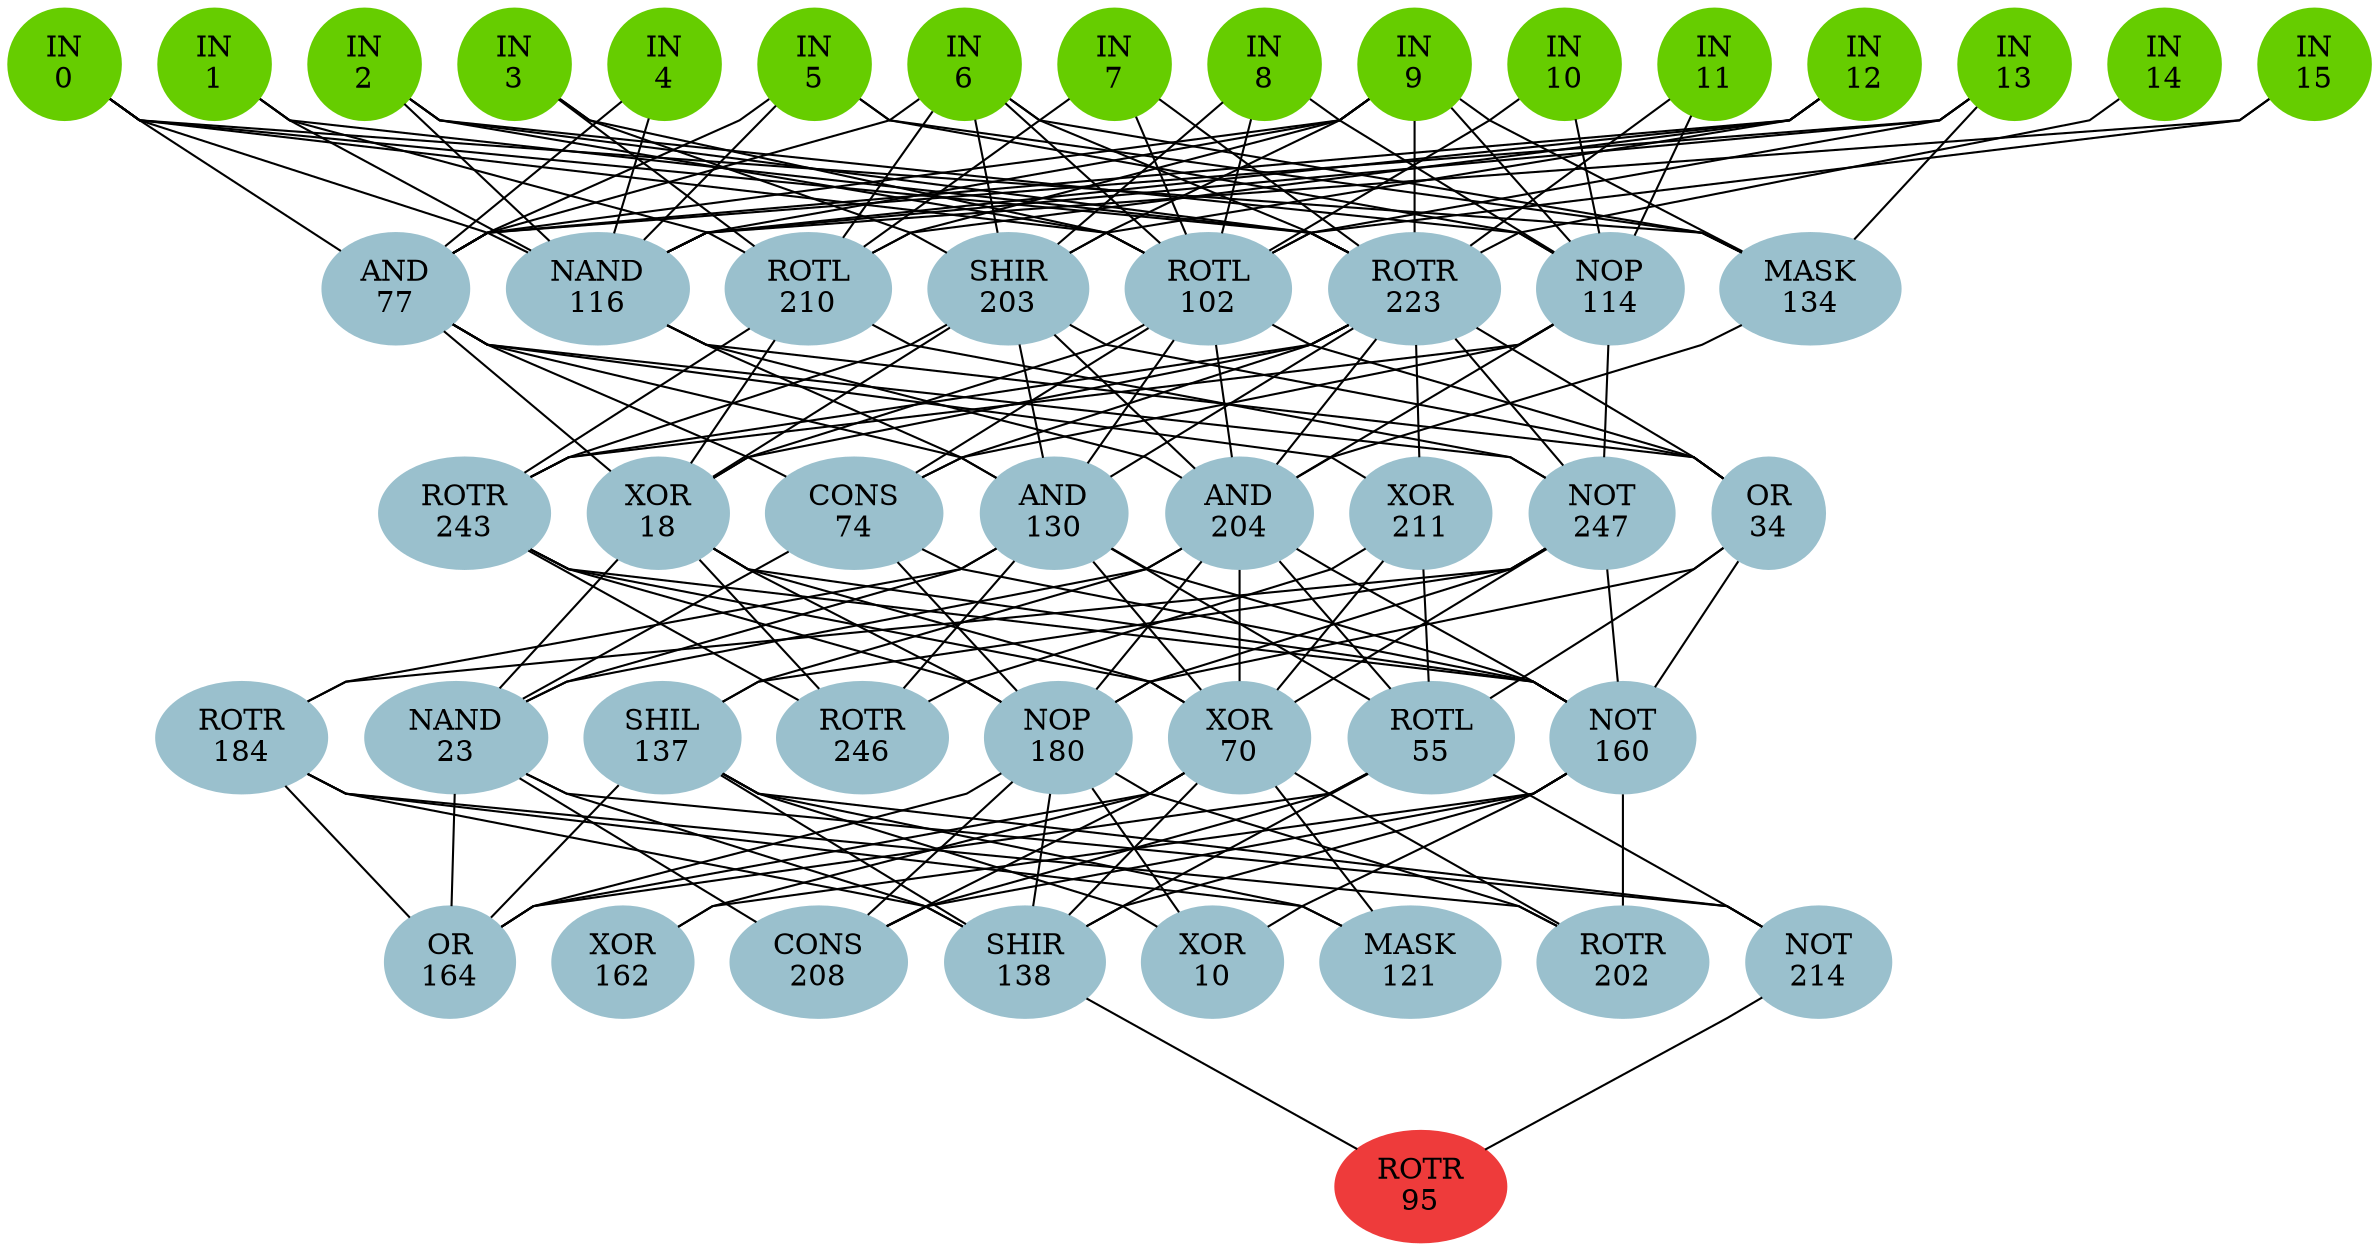 graph EACircuit {
rankdir=BT;
ranksep=0.75;
ordering=out;
splines=polyline;
node [style=filled, color=lightblue2];

{ rank=same;
node [color=chartreuse3];
"-1_0"[label="IN\n0"];
node [color=chartreuse3];
"-1_1"[label="IN\n1"];
node [color=chartreuse3];
"-1_2"[label="IN\n2"];
node [color=chartreuse3];
"-1_3"[label="IN\n3"];
node [color=chartreuse3];
"-1_4"[label="IN\n4"];
node [color=chartreuse3];
"-1_5"[label="IN\n5"];
node [color=chartreuse3];
"-1_6"[label="IN\n6"];
node [color=chartreuse3];
"-1_7"[label="IN\n7"];
node [color=chartreuse3];
"-1_8"[label="IN\n8"];
node [color=chartreuse3];
"-1_9"[label="IN\n9"];
node [color=chartreuse3];
"-1_10"[label="IN\n10"];
node [color=chartreuse3];
"-1_11"[label="IN\n11"];
node [color=chartreuse3];
"-1_12"[label="IN\n12"];
node [color=chartreuse3];
"-1_13"[label="IN\n13"];
node [color=chartreuse3];
"-1_14"[label="IN\n14"];
node [color=chartreuse3];
"-1_15"[label="IN\n15"];
}
{ rank=same;
node [color=lightblue3];
"0_0"[label="AND\n77"];
node [color=lightblue3];
"0_1"[label="NAND\n116"];
node [color=lightblue3];
"0_2"[label="ROTL\n210"];
node [color=lightblue3];
"0_3"[label="SHIR\n203"];
node [color=lightblue3];
"0_4"[label="ROTL\n102"];
node [color=lightblue3];
"0_5"[label="ROTR\n223"];
node [color=lightblue3];
"0_6"[label="NOP\n114"];
node [color=lightblue3];
"0_7"[label="MASK\n134"];
}
{ rank=same;
node [color=lightblue3];
"1_0"[label="ROTR\n243"];
node [color=lightblue3];
"1_1"[label="XOR\n18"];
node [color=lightblue3];
"1_2"[label="CONS\n74"];
node [color=lightblue3];
"1_3"[label="AND\n130"];
node [color=lightblue3];
"1_4"[label="AND\n204"];
node [color=lightblue3];
"1_5"[label="XOR\n211"];
node [color=lightblue3];
"1_6"[label="NOT\n247"];
node [color=lightblue3];
"1_7"[label="OR\n34"];
}
{ rank=same;
node [color=lightblue3];
"2_0"[label="ROTR\n184"];
node [color=lightblue3];
"2_1"[label="NAND\n23"];
node [color=lightblue3];
"2_2"[label="SHIL\n137"];
node [color=lightblue3];
"2_3"[label="ROTR\n246"];
node [color=lightblue3];
"2_4"[label="NOP\n180"];
node [color=lightblue3];
"2_5"[label="XOR\n70"];
node [color=lightblue3];
"2_6"[label="ROTL\n55"];
node [color=lightblue3];
"2_7"[label="NOT\n160"];
}
{ rank=same;
node [color=lightblue3];
"3_0"[label="OR\n164"];
node [color=lightblue3];
"3_1"[label="XOR\n162"];
node [color=lightblue3];
"3_2"[label="CONS\n208"];
node [color=lightblue3];
"3_3"[label="SHIR\n138"];
node [color=lightblue3];
"3_4"[label="XOR\n10"];
node [color=lightblue3];
"3_5"[label="MASK\n121"];
node [color=lightblue3];
"3_6"[label="ROTR\n202"];
node [color=lightblue3];
"3_7"[label="NOT\n214"];
}
{ rank=same;
node [color=brown2];
"4_0"[label="ROTR\n95"];
}
edge[style=invis];
"-1_0" -- "-1_1" -- "-1_2" -- "-1_3" -- "-1_4" -- "-1_5" -- "-1_6" -- "-1_7" -- "-1_8" -- "-1_9" -- "-1_10" -- "-1_11" -- "-1_12" -- "-1_13" -- "-1_14" -- "-1_15";
"0_0" -- "0_1" -- "0_2" -- "0_3" -- "0_4" -- "0_5" -- "0_6" -- "0_7";
"1_0" -- "1_1" -- "1_2" -- "1_3" -- "1_4" -- "1_5" -- "1_6" -- "1_7";
"2_0" -- "2_1" -- "2_2" -- "2_3" -- "2_4" -- "2_5" -- "2_6" -- "2_7";
"3_0" -- "3_1" -- "3_2" -- "3_3" -- "3_4" -- "3_5" -- "3_6" -- "3_7";
"4_0" -- "4_0";
edge[style=solid];
"0_0" -- "-1_0";
"0_0" -- "-1_4";
"0_0" -- "-1_5";
"0_0" -- "-1_6";
"0_0" -- "-1_9";
"0_0" -- "-1_12";
"0_0" -- "-1_13";
"0_1" -- "-1_0";
"0_1" -- "-1_1";
"0_1" -- "-1_2";
"0_1" -- "-1_4";
"0_1" -- "-1_5";
"0_1" -- "-1_9";
"0_1" -- "-1_12";
"0_1" -- "-1_13";
"0_1" -- "-1_15";
"0_2" -- "-1_1";
"0_2" -- "-1_3";
"0_2" -- "-1_6";
"0_2" -- "-1_7";
"0_2" -- "-1_9";
"0_2" -- "-1_12";
"0_3" -- "-1_3";
"0_3" -- "-1_6";
"0_3" -- "-1_8";
"0_3" -- "-1_9";
"0_3" -- "-1_12";
"0_4" -- "-1_0";
"0_4" -- "-1_2";
"0_4" -- "-1_3";
"0_4" -- "-1_6";
"0_4" -- "-1_7";
"0_4" -- "-1_8";
"0_4" -- "-1_10";
"0_4" -- "-1_13";
"0_4" -- "-1_15";
"0_5" -- "-1_0";
"0_5" -- "-1_1";
"0_5" -- "-1_2";
"0_5" -- "-1_6";
"0_5" -- "-1_7";
"0_5" -- "-1_9";
"0_5" -- "-1_11";
"0_5" -- "-1_14";
"0_6" -- "-1_2";
"0_6" -- "-1_5";
"0_6" -- "-1_8";
"0_6" -- "-1_9";
"0_6" -- "-1_10";
"0_6" -- "-1_11";
"0_7" -- "-1_0";
"0_7" -- "-1_5";
"0_7" -- "-1_6";
"0_7" -- "-1_9";
"0_7" -- "-1_13";
"1_0" -- "0_2";
"1_0" -- "0_3";
"1_0" -- "0_5";
"1_0" -- "0_6";
"1_1" -- "0_0";
"1_1" -- "0_2";
"1_1" -- "0_3";
"1_1" -- "0_4";
"1_1" -- "0_5";
"1_2" -- "0_0";
"1_2" -- "0_4";
"1_2" -- "0_5";
"1_2" -- "0_6";
"1_3" -- "0_0";
"1_3" -- "0_1";
"1_3" -- "0_3";
"1_3" -- "0_4";
"1_3" -- "0_5";
"1_4" -- "0_1";
"1_4" -- "0_3";
"1_4" -- "0_4";
"1_4" -- "0_5";
"1_4" -- "0_6";
"1_4" -- "0_7";
"1_5" -- "0_0";
"1_5" -- "0_5";
"1_6" -- "0_0";
"1_6" -- "0_2";
"1_6" -- "0_5";
"1_6" -- "0_6";
"1_7" -- "0_1";
"1_7" -- "0_3";
"1_7" -- "0_4";
"1_7" -- "0_5";
"2_0" -- "1_3";
"2_0" -- "1_6";
"2_1" -- "1_1";
"2_1" -- "1_2";
"2_1" -- "1_3";
"2_1" -- "1_4";
"2_2" -- "1_4";
"2_2" -- "1_6";
"2_3" -- "1_0";
"2_3" -- "1_1";
"2_3" -- "1_3";
"2_3" -- "1_5";
"2_4" -- "1_0";
"2_4" -- "1_1";
"2_4" -- "1_2";
"2_4" -- "1_4";
"2_4" -- "1_6";
"2_4" -- "1_7";
"2_5" -- "1_0";
"2_5" -- "1_1";
"2_5" -- "1_3";
"2_5" -- "1_4";
"2_5" -- "1_5";
"2_5" -- "1_6";
"2_6" -- "1_3";
"2_6" -- "1_4";
"2_6" -- "1_5";
"2_6" -- "1_7";
"2_7" -- "1_0";
"2_7" -- "1_1";
"2_7" -- "1_2";
"2_7" -- "1_3";
"2_7" -- "1_4";
"2_7" -- "1_6";
"2_7" -- "1_7";
"3_0" -- "2_0";
"3_0" -- "2_1";
"3_0" -- "2_2";
"3_0" -- "2_4";
"3_0" -- "2_5";
"3_0" -- "2_6";
"3_1" -- "2_5";
"3_1" -- "2_7";
"3_2" -- "2_1";
"3_2" -- "2_4";
"3_2" -- "2_5";
"3_2" -- "2_6";
"3_2" -- "2_7";
"3_3" -- "2_0";
"3_3" -- "2_1";
"3_3" -- "2_2";
"3_3" -- "2_4";
"3_3" -- "2_5";
"3_3" -- "2_6";
"3_3" -- "2_7";
"3_4" -- "2_2";
"3_4" -- "2_4";
"3_4" -- "2_7";
"3_5" -- "2_0";
"3_5" -- "2_2";
"3_5" -- "2_5";
"3_6" -- "2_0";
"3_6" -- "2_4";
"3_6" -- "2_5";
"3_6" -- "2_7";
"3_7" -- "2_1";
"3_7" -- "2_2";
"3_7" -- "2_6";
"4_0" -- "3_3";
"4_0" -- "3_7";
}